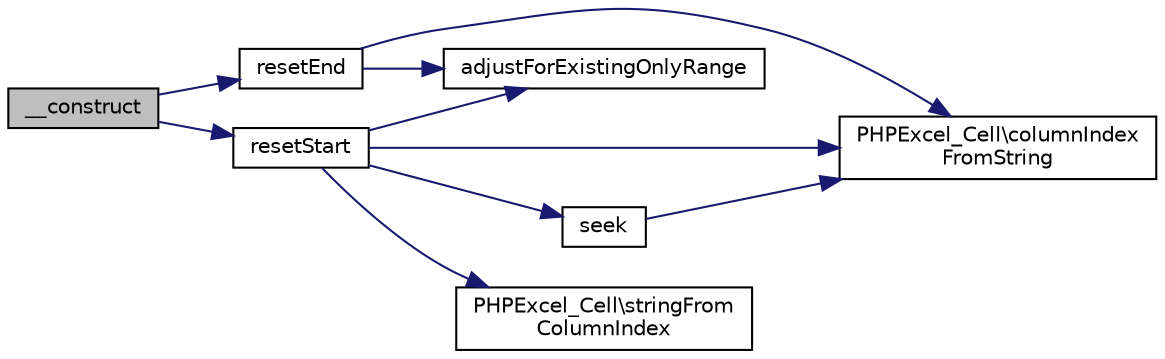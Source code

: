 digraph "__construct"
{
  edge [fontname="Helvetica",fontsize="10",labelfontname="Helvetica",labelfontsize="10"];
  node [fontname="Helvetica",fontsize="10",shape=record];
  rankdir="LR";
  Node0 [label="__construct",height=0.2,width=0.4,color="black", fillcolor="grey75", style="filled", fontcolor="black"];
  Node0 -> Node1 [color="midnightblue",fontsize="10",style="solid",fontname="Helvetica"];
  Node1 [label="resetEnd",height=0.2,width=0.4,color="black", fillcolor="white", style="filled",URL="$class_p_h_p_excel___worksheet___row_cell_iterator.html#a7ee81d68aa89a01b0216ab2c0a86f77e"];
  Node1 -> Node2 [color="midnightblue",fontsize="10",style="solid",fontname="Helvetica"];
  Node2 [label="PHPExcel_Cell\\columnIndex\lFromString",height=0.2,width=0.4,color="black", fillcolor="white", style="filled",URL="$class_p_h_p_excel___cell.html#a492724422ceefe1d16ed2a8997a0a489"];
  Node1 -> Node3 [color="midnightblue",fontsize="10",style="solid",fontname="Helvetica"];
  Node3 [label="adjustForExistingOnlyRange",height=0.2,width=0.4,color="black", fillcolor="white", style="filled",URL="$class_p_h_p_excel___worksheet___row_cell_iterator.html#aa28be5a3f98fa25d335fd598b06a1630"];
  Node0 -> Node4 [color="midnightblue",fontsize="10",style="solid",fontname="Helvetica"];
  Node4 [label="resetStart",height=0.2,width=0.4,color="black", fillcolor="white", style="filled",URL="$class_p_h_p_excel___worksheet___row_cell_iterator.html#a33aba983ff93f6929dfdf149a066bb35"];
  Node4 -> Node2 [color="midnightblue",fontsize="10",style="solid",fontname="Helvetica"];
  Node4 -> Node3 [color="midnightblue",fontsize="10",style="solid",fontname="Helvetica"];
  Node4 -> Node5 [color="midnightblue",fontsize="10",style="solid",fontname="Helvetica"];
  Node5 [label="seek",height=0.2,width=0.4,color="black", fillcolor="white", style="filled",URL="$class_p_h_p_excel___worksheet___row_cell_iterator.html#a0130dda76eab0d6edfb7d58316bba436"];
  Node5 -> Node2 [color="midnightblue",fontsize="10",style="solid",fontname="Helvetica"];
  Node4 -> Node6 [color="midnightblue",fontsize="10",style="solid",fontname="Helvetica"];
  Node6 [label="PHPExcel_Cell\\stringFrom\lColumnIndex",height=0.2,width=0.4,color="black", fillcolor="white", style="filled",URL="$class_p_h_p_excel___cell.html#ab5501b4cf2f8cd0af389ad4096fb9387"];
}

